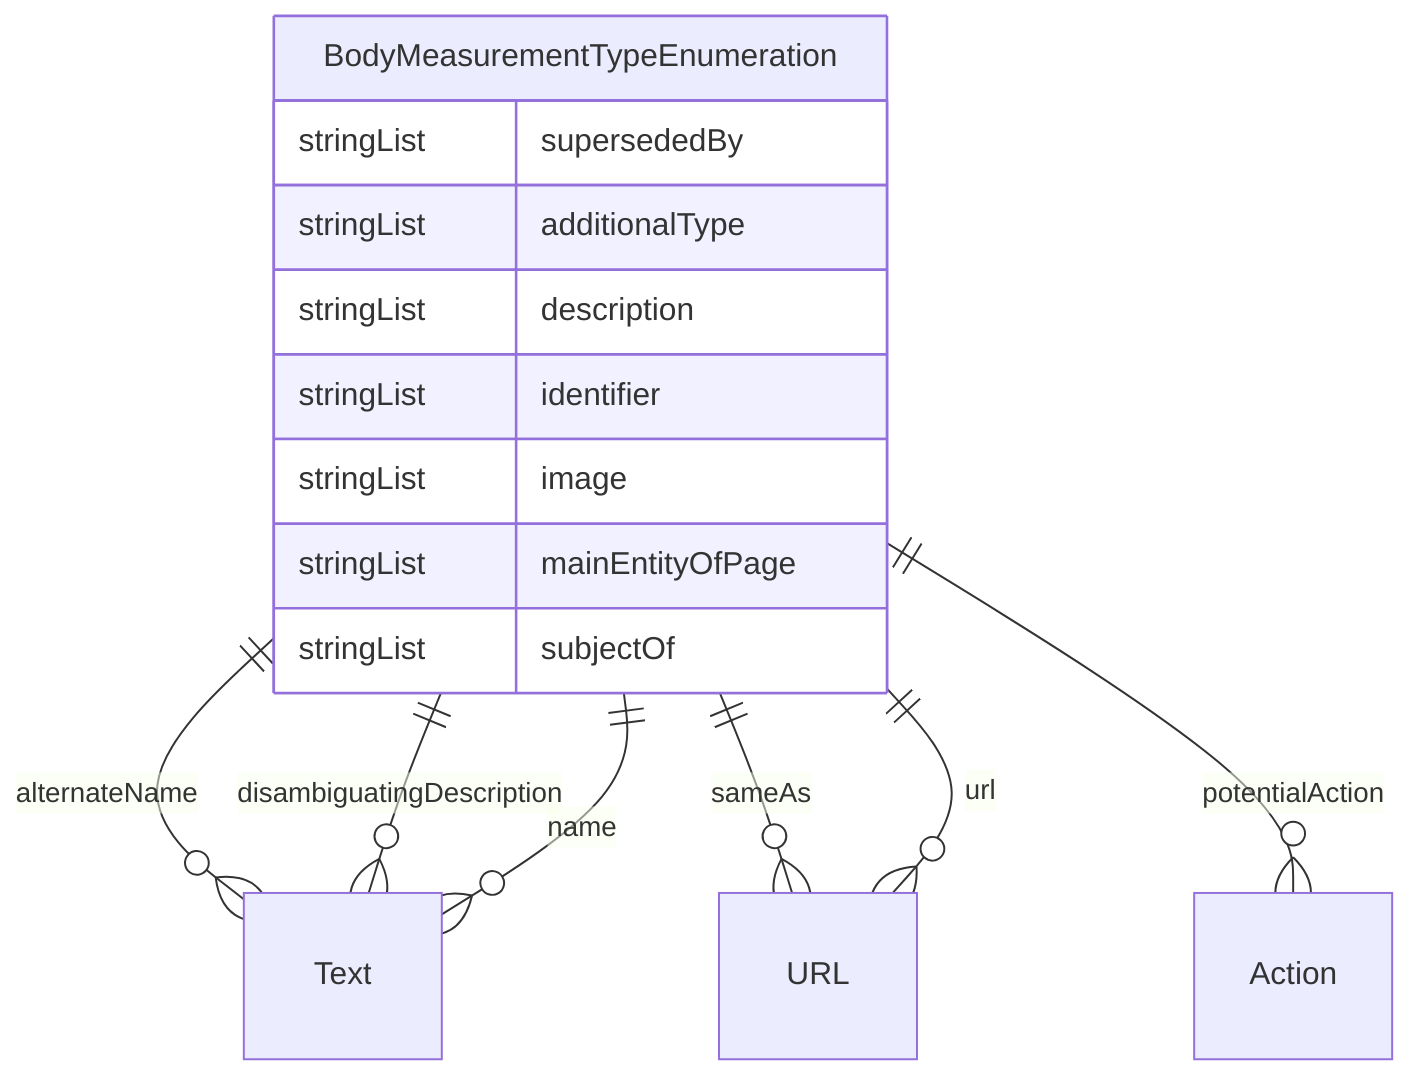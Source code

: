 erDiagram
BodyMeasurementTypeEnumeration {
    stringList supersededBy  
    stringList additionalType  
    stringList description  
    stringList identifier  
    stringList image  
    stringList mainEntityOfPage  
    stringList subjectOf  
}

BodyMeasurementTypeEnumeration ||--}o Text : "alternateName"
BodyMeasurementTypeEnumeration ||--}o Text : "disambiguatingDescription"
BodyMeasurementTypeEnumeration ||--}o Text : "name"
BodyMeasurementTypeEnumeration ||--}o URL : "sameAs"
BodyMeasurementTypeEnumeration ||--}o Action : "potentialAction"
BodyMeasurementTypeEnumeration ||--}o URL : "url"